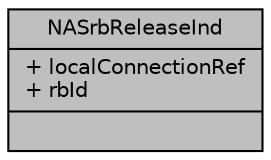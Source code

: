 digraph "NASrbReleaseInd"
{
 // LATEX_PDF_SIZE
  edge [fontname="Helvetica",fontsize="10",labelfontname="Helvetica",labelfontsize="10"];
  node [fontname="Helvetica",fontsize="10",shape=record];
  Node1 [label="{NASrbReleaseInd\n|+ localConnectionRef\l+ rbId\l|}",height=0.2,width=0.4,color="black", fillcolor="grey75", style="filled", fontcolor="black",tooltip=" "];
}
